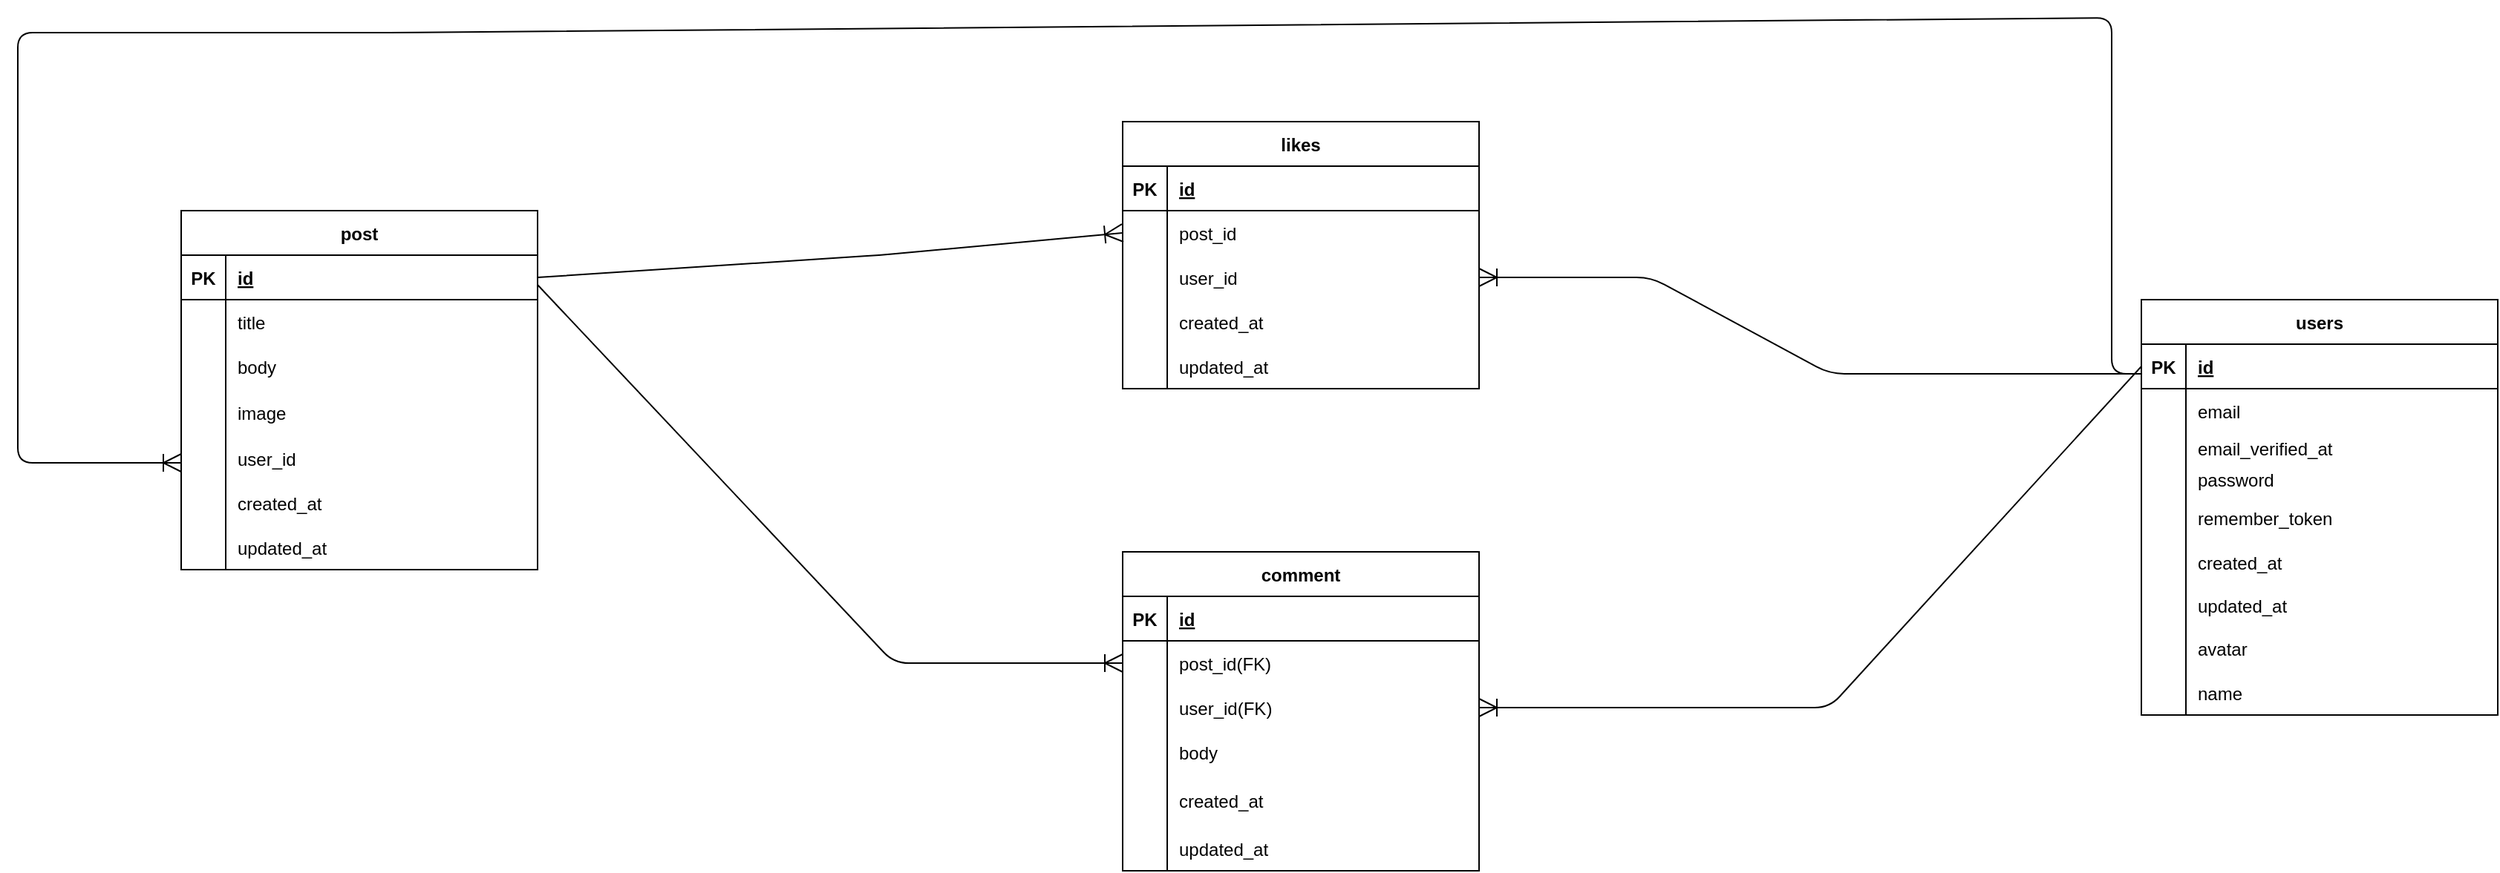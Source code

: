 <mxfile>
    <diagram id="AZCxJXIxp5Xe9IKiB_gp" name="ページ1">
        <mxGraphModel dx="2056" dy="402" grid="1" gridSize="10" guides="1" tooltips="1" connect="1" arrows="1" fold="1" page="1" pageScale="1" pageWidth="827" pageHeight="1169" math="0" shadow="0">
            <root>
                <mxCell id="0"/>
                <mxCell id="1" parent="0"/>
                <mxCell id="2" value="post" style="shape=table;startSize=30;container=1;collapsible=1;childLayout=tableLayout;fixedRows=1;rowLines=0;fontStyle=1;align=center;resizeLast=1;" vertex="1" parent="1">
                    <mxGeometry x="-340" y="160" width="240" height="242" as="geometry"/>
                </mxCell>
                <mxCell id="3" value="" style="shape=tableRow;horizontal=0;startSize=0;swimlaneHead=0;swimlaneBody=0;fillColor=none;collapsible=0;dropTarget=0;points=[[0,0.5],[1,0.5]];portConstraint=eastwest;top=0;left=0;right=0;bottom=1;" vertex="1" parent="2">
                    <mxGeometry y="30" width="240" height="30" as="geometry"/>
                </mxCell>
                <mxCell id="4" value="PK" style="shape=partialRectangle;connectable=0;fillColor=none;top=0;left=0;bottom=0;right=0;fontStyle=1;overflow=hidden;" vertex="1" parent="3">
                    <mxGeometry width="30" height="30" as="geometry">
                        <mxRectangle width="30" height="30" as="alternateBounds"/>
                    </mxGeometry>
                </mxCell>
                <mxCell id="5" value="id" style="shape=partialRectangle;connectable=0;fillColor=none;top=0;left=0;bottom=0;right=0;align=left;spacingLeft=6;fontStyle=5;overflow=hidden;" vertex="1" parent="3">
                    <mxGeometry x="30" width="210" height="30" as="geometry">
                        <mxRectangle width="210" height="30" as="alternateBounds"/>
                    </mxGeometry>
                </mxCell>
                <mxCell id="6" value="" style="shape=tableRow;horizontal=0;startSize=0;swimlaneHead=0;swimlaneBody=0;fillColor=none;collapsible=0;dropTarget=0;points=[[0,0.5],[1,0.5]];portConstraint=eastwest;top=0;left=0;right=0;bottom=0;" vertex="1" parent="2">
                    <mxGeometry y="60" width="240" height="30" as="geometry"/>
                </mxCell>
                <mxCell id="7" value="" style="shape=partialRectangle;connectable=0;fillColor=none;top=0;left=0;bottom=0;right=0;editable=1;overflow=hidden;" vertex="1" parent="6">
                    <mxGeometry width="30" height="30" as="geometry">
                        <mxRectangle width="30" height="30" as="alternateBounds"/>
                    </mxGeometry>
                </mxCell>
                <mxCell id="8" value="title" style="shape=partialRectangle;connectable=0;fillColor=none;top=0;left=0;bottom=0;right=0;align=left;spacingLeft=6;overflow=hidden;" vertex="1" parent="6">
                    <mxGeometry x="30" width="210" height="30" as="geometry">
                        <mxRectangle width="210" height="30" as="alternateBounds"/>
                    </mxGeometry>
                </mxCell>
                <mxCell id="9" value="" style="shape=tableRow;horizontal=0;startSize=0;swimlaneHead=0;swimlaneBody=0;fillColor=none;collapsible=0;dropTarget=0;points=[[0,0.5],[1,0.5]];portConstraint=eastwest;top=0;left=0;right=0;bottom=0;" vertex="1" parent="2">
                    <mxGeometry y="90" width="240" height="30" as="geometry"/>
                </mxCell>
                <mxCell id="10" value="" style="shape=partialRectangle;connectable=0;fillColor=none;top=0;left=0;bottom=0;right=0;editable=1;overflow=hidden;" vertex="1" parent="9">
                    <mxGeometry width="30" height="30" as="geometry">
                        <mxRectangle width="30" height="30" as="alternateBounds"/>
                    </mxGeometry>
                </mxCell>
                <mxCell id="11" value="body" style="shape=partialRectangle;connectable=0;fillColor=none;top=0;left=0;bottom=0;right=0;align=left;spacingLeft=6;overflow=hidden;" vertex="1" parent="9">
                    <mxGeometry x="30" width="210" height="30" as="geometry">
                        <mxRectangle width="210" height="30" as="alternateBounds"/>
                    </mxGeometry>
                </mxCell>
                <mxCell id="12" value="" style="shape=tableRow;horizontal=0;startSize=0;swimlaneHead=0;swimlaneBody=0;fillColor=none;collapsible=0;dropTarget=0;points=[[0,0.5],[1,0.5]];portConstraint=eastwest;top=0;left=0;right=0;bottom=0;" vertex="1" parent="2">
                    <mxGeometry y="120" width="240" height="32" as="geometry"/>
                </mxCell>
                <mxCell id="13" value="" style="shape=partialRectangle;connectable=0;fillColor=none;top=0;left=0;bottom=0;right=0;editable=1;overflow=hidden;" vertex="1" parent="12">
                    <mxGeometry width="30" height="32" as="geometry">
                        <mxRectangle width="30" height="32" as="alternateBounds"/>
                    </mxGeometry>
                </mxCell>
                <mxCell id="14" value="image" style="shape=partialRectangle;connectable=0;fillColor=none;top=0;left=0;bottom=0;right=0;align=left;spacingLeft=6;overflow=hidden;" vertex="1" parent="12">
                    <mxGeometry x="30" width="210" height="32" as="geometry">
                        <mxRectangle width="210" height="32" as="alternateBounds"/>
                    </mxGeometry>
                </mxCell>
                <mxCell id="ATvQ7NJEAua0o3XukTYK-26" value="" style="shape=tableRow;horizontal=0;startSize=0;swimlaneHead=0;swimlaneBody=0;fillColor=none;collapsible=0;dropTarget=0;points=[[0,0.5],[1,0.5]];portConstraint=eastwest;top=0;left=0;right=0;bottom=0;" vertex="1" parent="2">
                    <mxGeometry y="152" width="240" height="30" as="geometry"/>
                </mxCell>
                <mxCell id="ATvQ7NJEAua0o3XukTYK-27" value="" style="shape=partialRectangle;connectable=0;fillColor=none;top=0;left=0;bottom=0;right=0;editable=1;overflow=hidden;" vertex="1" parent="ATvQ7NJEAua0o3XukTYK-26">
                    <mxGeometry width="30" height="30" as="geometry">
                        <mxRectangle width="30" height="30" as="alternateBounds"/>
                    </mxGeometry>
                </mxCell>
                <mxCell id="ATvQ7NJEAua0o3XukTYK-28" value="user_id" style="shape=partialRectangle;connectable=0;fillColor=none;top=0;left=0;bottom=0;right=0;align=left;spacingLeft=6;overflow=hidden;" vertex="1" parent="ATvQ7NJEAua0o3XukTYK-26">
                    <mxGeometry x="30" width="210" height="30" as="geometry">
                        <mxRectangle width="210" height="30" as="alternateBounds"/>
                    </mxGeometry>
                </mxCell>
                <mxCell id="ATvQ7NJEAua0o3XukTYK-29" value="" style="shape=tableRow;horizontal=0;startSize=0;swimlaneHead=0;swimlaneBody=0;fillColor=none;collapsible=0;dropTarget=0;points=[[0,0.5],[1,0.5]];portConstraint=eastwest;top=0;left=0;right=0;bottom=0;" vertex="1" parent="2">
                    <mxGeometry y="182" width="240" height="30" as="geometry"/>
                </mxCell>
                <mxCell id="ATvQ7NJEAua0o3XukTYK-30" value="" style="shape=partialRectangle;connectable=0;fillColor=none;top=0;left=0;bottom=0;right=0;editable=1;overflow=hidden;" vertex="1" parent="ATvQ7NJEAua0o3XukTYK-29">
                    <mxGeometry width="30" height="30" as="geometry">
                        <mxRectangle width="30" height="30" as="alternateBounds"/>
                    </mxGeometry>
                </mxCell>
                <mxCell id="ATvQ7NJEAua0o3XukTYK-31" value="created_at" style="shape=partialRectangle;connectable=0;fillColor=none;top=0;left=0;bottom=0;right=0;align=left;spacingLeft=6;overflow=hidden;" vertex="1" parent="ATvQ7NJEAua0o3XukTYK-29">
                    <mxGeometry x="30" width="210" height="30" as="geometry">
                        <mxRectangle width="210" height="30" as="alternateBounds"/>
                    </mxGeometry>
                </mxCell>
                <mxCell id="ATvQ7NJEAua0o3XukTYK-32" value="" style="shape=tableRow;horizontal=0;startSize=0;swimlaneHead=0;swimlaneBody=0;fillColor=none;collapsible=0;dropTarget=0;points=[[0,0.5],[1,0.5]];portConstraint=eastwest;top=0;left=0;right=0;bottom=0;" vertex="1" parent="2">
                    <mxGeometry y="212" width="240" height="30" as="geometry"/>
                </mxCell>
                <mxCell id="ATvQ7NJEAua0o3XukTYK-33" value="" style="shape=partialRectangle;connectable=0;fillColor=none;top=0;left=0;bottom=0;right=0;editable=1;overflow=hidden;" vertex="1" parent="ATvQ7NJEAua0o3XukTYK-32">
                    <mxGeometry width="30" height="30" as="geometry">
                        <mxRectangle width="30" height="30" as="alternateBounds"/>
                    </mxGeometry>
                </mxCell>
                <mxCell id="ATvQ7NJEAua0o3XukTYK-34" value="updated_at" style="shape=partialRectangle;connectable=0;fillColor=none;top=0;left=0;bottom=0;right=0;align=left;spacingLeft=6;overflow=hidden;" vertex="1" parent="ATvQ7NJEAua0o3XukTYK-32">
                    <mxGeometry x="30" width="210" height="30" as="geometry">
                        <mxRectangle width="210" height="30" as="alternateBounds"/>
                    </mxGeometry>
                </mxCell>
                <mxCell id="ATvQ7NJEAua0o3XukTYK-35" value="users" style="shape=table;startSize=30;container=1;collapsible=1;childLayout=tableLayout;fixedRows=1;rowLines=0;fontStyle=1;align=center;resizeLast=1;" vertex="1" parent="1">
                    <mxGeometry x="980" y="220" width="240" height="280" as="geometry"/>
                </mxCell>
                <mxCell id="ATvQ7NJEAua0o3XukTYK-36" value="" style="shape=tableRow;horizontal=0;startSize=0;swimlaneHead=0;swimlaneBody=0;fillColor=none;collapsible=0;dropTarget=0;points=[[0,0.5],[1,0.5]];portConstraint=eastwest;top=0;left=0;right=0;bottom=1;" vertex="1" parent="ATvQ7NJEAua0o3XukTYK-35">
                    <mxGeometry y="30" width="240" height="30" as="geometry"/>
                </mxCell>
                <mxCell id="ATvQ7NJEAua0o3XukTYK-37" value="PK" style="shape=partialRectangle;connectable=0;fillColor=none;top=0;left=0;bottom=0;right=0;fontStyle=1;overflow=hidden;" vertex="1" parent="ATvQ7NJEAua0o3XukTYK-36">
                    <mxGeometry width="30" height="30" as="geometry">
                        <mxRectangle width="30" height="30" as="alternateBounds"/>
                    </mxGeometry>
                </mxCell>
                <mxCell id="ATvQ7NJEAua0o3XukTYK-38" value="id" style="shape=partialRectangle;connectable=0;fillColor=none;top=0;left=0;bottom=0;right=0;align=left;spacingLeft=6;fontStyle=5;overflow=hidden;" vertex="1" parent="ATvQ7NJEAua0o3XukTYK-36">
                    <mxGeometry x="30" width="210" height="30" as="geometry">
                        <mxRectangle width="210" height="30" as="alternateBounds"/>
                    </mxGeometry>
                </mxCell>
                <mxCell id="ATvQ7NJEAua0o3XukTYK-39" value="" style="shape=tableRow;horizontal=0;startSize=0;swimlaneHead=0;swimlaneBody=0;fillColor=none;collapsible=0;dropTarget=0;points=[[0,0.5],[1,0.5]];portConstraint=eastwest;top=0;left=0;right=0;bottom=0;" vertex="1" parent="ATvQ7NJEAua0o3XukTYK-35">
                    <mxGeometry y="60" width="240" height="30" as="geometry"/>
                </mxCell>
                <mxCell id="ATvQ7NJEAua0o3XukTYK-40" value="" style="shape=partialRectangle;connectable=0;fillColor=none;top=0;left=0;bottom=0;right=0;editable=1;overflow=hidden;" vertex="1" parent="ATvQ7NJEAua0o3XukTYK-39">
                    <mxGeometry width="30" height="30" as="geometry">
                        <mxRectangle width="30" height="30" as="alternateBounds"/>
                    </mxGeometry>
                </mxCell>
                <mxCell id="ATvQ7NJEAua0o3XukTYK-41" value="email" style="shape=partialRectangle;connectable=0;fillColor=none;top=0;left=0;bottom=0;right=0;align=left;spacingLeft=6;overflow=hidden;" vertex="1" parent="ATvQ7NJEAua0o3XukTYK-39">
                    <mxGeometry x="30" width="210" height="30" as="geometry">
                        <mxRectangle width="210" height="30" as="alternateBounds"/>
                    </mxGeometry>
                </mxCell>
                <mxCell id="ATvQ7NJEAua0o3XukTYK-42" value="" style="shape=tableRow;horizontal=0;startSize=0;swimlaneHead=0;swimlaneBody=0;fillColor=none;collapsible=0;dropTarget=0;points=[[0,0.5],[1,0.5]];portConstraint=eastwest;top=0;left=0;right=0;bottom=0;" vertex="1" parent="ATvQ7NJEAua0o3XukTYK-35">
                    <mxGeometry y="90" width="240" height="20" as="geometry"/>
                </mxCell>
                <mxCell id="ATvQ7NJEAua0o3XukTYK-43" value="" style="shape=partialRectangle;connectable=0;fillColor=none;top=0;left=0;bottom=0;right=0;editable=1;overflow=hidden;" vertex="1" parent="ATvQ7NJEAua0o3XukTYK-42">
                    <mxGeometry width="30" height="20" as="geometry">
                        <mxRectangle width="30" height="20" as="alternateBounds"/>
                    </mxGeometry>
                </mxCell>
                <mxCell id="ATvQ7NJEAua0o3XukTYK-44" value="email_verified_at" style="shape=partialRectangle;connectable=0;fillColor=none;top=0;left=0;bottom=0;right=0;align=left;spacingLeft=6;overflow=hidden;" vertex="1" parent="ATvQ7NJEAua0o3XukTYK-42">
                    <mxGeometry x="30" width="210" height="20" as="geometry">
                        <mxRectangle width="210" height="20" as="alternateBounds"/>
                    </mxGeometry>
                </mxCell>
                <mxCell id="ATvQ7NJEAua0o3XukTYK-45" value="" style="shape=tableRow;horizontal=0;startSize=0;swimlaneHead=0;swimlaneBody=0;fillColor=none;collapsible=0;dropTarget=0;points=[[0,0.5],[1,0.5]];portConstraint=eastwest;top=0;left=0;right=0;bottom=0;" vertex="1" parent="ATvQ7NJEAua0o3XukTYK-35">
                    <mxGeometry y="110" width="240" height="22" as="geometry"/>
                </mxCell>
                <mxCell id="ATvQ7NJEAua0o3XukTYK-46" value="" style="shape=partialRectangle;connectable=0;fillColor=none;top=0;left=0;bottom=0;right=0;editable=1;overflow=hidden;" vertex="1" parent="ATvQ7NJEAua0o3XukTYK-45">
                    <mxGeometry width="30" height="22" as="geometry">
                        <mxRectangle width="30" height="22" as="alternateBounds"/>
                    </mxGeometry>
                </mxCell>
                <mxCell id="ATvQ7NJEAua0o3XukTYK-47" value="password" style="shape=partialRectangle;connectable=0;fillColor=none;top=0;left=0;bottom=0;right=0;align=left;spacingLeft=6;overflow=hidden;" vertex="1" parent="ATvQ7NJEAua0o3XukTYK-45">
                    <mxGeometry x="30" width="210" height="22" as="geometry">
                        <mxRectangle width="210" height="22" as="alternateBounds"/>
                    </mxGeometry>
                </mxCell>
                <mxCell id="ATvQ7NJEAua0o3XukTYK-48" value="" style="shape=tableRow;horizontal=0;startSize=0;swimlaneHead=0;swimlaneBody=0;fillColor=none;collapsible=0;dropTarget=0;points=[[0,0.5],[1,0.5]];portConstraint=eastwest;top=0;left=0;right=0;bottom=0;" vertex="1" parent="ATvQ7NJEAua0o3XukTYK-35">
                    <mxGeometry y="132" width="240" height="30" as="geometry"/>
                </mxCell>
                <mxCell id="ATvQ7NJEAua0o3XukTYK-49" value="" style="shape=partialRectangle;connectable=0;fillColor=none;top=0;left=0;bottom=0;right=0;editable=1;overflow=hidden;" vertex="1" parent="ATvQ7NJEAua0o3XukTYK-48">
                    <mxGeometry width="30" height="30" as="geometry">
                        <mxRectangle width="30" height="30" as="alternateBounds"/>
                    </mxGeometry>
                </mxCell>
                <mxCell id="ATvQ7NJEAua0o3XukTYK-50" value="remember_token" style="shape=partialRectangle;connectable=0;fillColor=none;top=0;left=0;bottom=0;right=0;align=left;spacingLeft=6;overflow=hidden;" vertex="1" parent="ATvQ7NJEAua0o3XukTYK-48">
                    <mxGeometry x="30" width="210" height="30" as="geometry">
                        <mxRectangle width="210" height="30" as="alternateBounds"/>
                    </mxGeometry>
                </mxCell>
                <mxCell id="ATvQ7NJEAua0o3XukTYK-51" value="" style="shape=tableRow;horizontal=0;startSize=0;swimlaneHead=0;swimlaneBody=0;fillColor=none;collapsible=0;dropTarget=0;points=[[0,0.5],[1,0.5]];portConstraint=eastwest;top=0;left=0;right=0;bottom=0;" vertex="1" parent="ATvQ7NJEAua0o3XukTYK-35">
                    <mxGeometry y="162" width="240" height="30" as="geometry"/>
                </mxCell>
                <mxCell id="ATvQ7NJEAua0o3XukTYK-52" value="" style="shape=partialRectangle;connectable=0;fillColor=none;top=0;left=0;bottom=0;right=0;editable=1;overflow=hidden;" vertex="1" parent="ATvQ7NJEAua0o3XukTYK-51">
                    <mxGeometry width="30" height="30" as="geometry">
                        <mxRectangle width="30" height="30" as="alternateBounds"/>
                    </mxGeometry>
                </mxCell>
                <mxCell id="ATvQ7NJEAua0o3XukTYK-53" value="created_at" style="shape=partialRectangle;connectable=0;fillColor=none;top=0;left=0;bottom=0;right=0;align=left;spacingLeft=6;overflow=hidden;" vertex="1" parent="ATvQ7NJEAua0o3XukTYK-51">
                    <mxGeometry x="30" width="210" height="30" as="geometry">
                        <mxRectangle width="210" height="30" as="alternateBounds"/>
                    </mxGeometry>
                </mxCell>
                <mxCell id="ATvQ7NJEAua0o3XukTYK-54" value="" style="shape=tableRow;horizontal=0;startSize=0;swimlaneHead=0;swimlaneBody=0;fillColor=none;collapsible=0;dropTarget=0;points=[[0,0.5],[1,0.5]];portConstraint=eastwest;top=0;left=0;right=0;bottom=0;" vertex="1" parent="ATvQ7NJEAua0o3XukTYK-35">
                    <mxGeometry y="192" width="240" height="28" as="geometry"/>
                </mxCell>
                <mxCell id="ATvQ7NJEAua0o3XukTYK-55" value="" style="shape=partialRectangle;connectable=0;fillColor=none;top=0;left=0;bottom=0;right=0;editable=1;overflow=hidden;" vertex="1" parent="ATvQ7NJEAua0o3XukTYK-54">
                    <mxGeometry width="30" height="28" as="geometry">
                        <mxRectangle width="30" height="28" as="alternateBounds"/>
                    </mxGeometry>
                </mxCell>
                <mxCell id="ATvQ7NJEAua0o3XukTYK-56" value="updated_at" style="shape=partialRectangle;connectable=0;fillColor=none;top=0;left=0;bottom=0;right=0;align=left;spacingLeft=6;overflow=hidden;" vertex="1" parent="ATvQ7NJEAua0o3XukTYK-54">
                    <mxGeometry x="30" width="210" height="28" as="geometry">
                        <mxRectangle width="210" height="28" as="alternateBounds"/>
                    </mxGeometry>
                </mxCell>
                <mxCell id="ATvQ7NJEAua0o3XukTYK-258" value="" style="shape=tableRow;horizontal=0;startSize=0;swimlaneHead=0;swimlaneBody=0;fillColor=none;collapsible=0;dropTarget=0;points=[[0,0.5],[1,0.5]];portConstraint=eastwest;top=0;left=0;right=0;bottom=0;" vertex="1" parent="ATvQ7NJEAua0o3XukTYK-35">
                    <mxGeometry y="220" width="240" height="30" as="geometry"/>
                </mxCell>
                <mxCell id="ATvQ7NJEAua0o3XukTYK-259" value="" style="shape=partialRectangle;connectable=0;fillColor=none;top=0;left=0;bottom=0;right=0;editable=1;overflow=hidden;" vertex="1" parent="ATvQ7NJEAua0o3XukTYK-258">
                    <mxGeometry width="30" height="30" as="geometry">
                        <mxRectangle width="30" height="30" as="alternateBounds"/>
                    </mxGeometry>
                </mxCell>
                <mxCell id="ATvQ7NJEAua0o3XukTYK-260" value="avatar" style="shape=partialRectangle;connectable=0;fillColor=none;top=0;left=0;bottom=0;right=0;align=left;spacingLeft=6;overflow=hidden;" vertex="1" parent="ATvQ7NJEAua0o3XukTYK-258">
                    <mxGeometry x="30" width="210" height="30" as="geometry">
                        <mxRectangle width="210" height="30" as="alternateBounds"/>
                    </mxGeometry>
                </mxCell>
                <mxCell id="ATvQ7NJEAua0o3XukTYK-261" value="" style="shape=tableRow;horizontal=0;startSize=0;swimlaneHead=0;swimlaneBody=0;fillColor=none;collapsible=0;dropTarget=0;points=[[0,0.5],[1,0.5]];portConstraint=eastwest;top=0;left=0;right=0;bottom=0;" vertex="1" parent="ATvQ7NJEAua0o3XukTYK-35">
                    <mxGeometry y="250" width="240" height="30" as="geometry"/>
                </mxCell>
                <mxCell id="ATvQ7NJEAua0o3XukTYK-262" value="" style="shape=partialRectangle;connectable=0;fillColor=none;top=0;left=0;bottom=0;right=0;editable=1;overflow=hidden;" vertex="1" parent="ATvQ7NJEAua0o3XukTYK-261">
                    <mxGeometry width="30" height="30" as="geometry">
                        <mxRectangle width="30" height="30" as="alternateBounds"/>
                    </mxGeometry>
                </mxCell>
                <mxCell id="ATvQ7NJEAua0o3XukTYK-263" value="name" style="shape=partialRectangle;connectable=0;fillColor=none;top=0;left=0;bottom=0;right=0;align=left;spacingLeft=6;overflow=hidden;" vertex="1" parent="ATvQ7NJEAua0o3XukTYK-261">
                    <mxGeometry x="30" width="210" height="30" as="geometry">
                        <mxRectangle width="210" height="30" as="alternateBounds"/>
                    </mxGeometry>
                </mxCell>
                <mxCell id="ATvQ7NJEAua0o3XukTYK-80" value="likes" style="shape=table;startSize=30;container=1;collapsible=1;childLayout=tableLayout;fixedRows=1;rowLines=0;fontStyle=1;align=center;resizeLast=1;" vertex="1" parent="1">
                    <mxGeometry x="294" y="100" width="240" height="180" as="geometry"/>
                </mxCell>
                <mxCell id="ATvQ7NJEAua0o3XukTYK-81" value="" style="shape=tableRow;horizontal=0;startSize=0;swimlaneHead=0;swimlaneBody=0;fillColor=none;collapsible=0;dropTarget=0;points=[[0,0.5],[1,0.5]];portConstraint=eastwest;top=0;left=0;right=0;bottom=1;" vertex="1" parent="ATvQ7NJEAua0o3XukTYK-80">
                    <mxGeometry y="30" width="240" height="30" as="geometry"/>
                </mxCell>
                <mxCell id="ATvQ7NJEAua0o3XukTYK-82" value="PK" style="shape=partialRectangle;connectable=0;fillColor=none;top=0;left=0;bottom=0;right=0;fontStyle=1;overflow=hidden;" vertex="1" parent="ATvQ7NJEAua0o3XukTYK-81">
                    <mxGeometry width="30" height="30" as="geometry">
                        <mxRectangle width="30" height="30" as="alternateBounds"/>
                    </mxGeometry>
                </mxCell>
                <mxCell id="ATvQ7NJEAua0o3XukTYK-83" value="id" style="shape=partialRectangle;connectable=0;fillColor=none;top=0;left=0;bottom=0;right=0;align=left;spacingLeft=6;fontStyle=5;overflow=hidden;" vertex="1" parent="ATvQ7NJEAua0o3XukTYK-81">
                    <mxGeometry x="30" width="210" height="30" as="geometry">
                        <mxRectangle width="210" height="30" as="alternateBounds"/>
                    </mxGeometry>
                </mxCell>
                <mxCell id="ATvQ7NJEAua0o3XukTYK-84" value="" style="shape=tableRow;horizontal=0;startSize=0;swimlaneHead=0;swimlaneBody=0;fillColor=none;collapsible=0;dropTarget=0;points=[[0,0.5],[1,0.5]];portConstraint=eastwest;top=0;left=0;right=0;bottom=0;" vertex="1" parent="ATvQ7NJEAua0o3XukTYK-80">
                    <mxGeometry y="60" width="240" height="30" as="geometry"/>
                </mxCell>
                <mxCell id="ATvQ7NJEAua0o3XukTYK-85" value="" style="shape=partialRectangle;connectable=0;fillColor=none;top=0;left=0;bottom=0;right=0;editable=1;overflow=hidden;" vertex="1" parent="ATvQ7NJEAua0o3XukTYK-84">
                    <mxGeometry width="30" height="30" as="geometry">
                        <mxRectangle width="30" height="30" as="alternateBounds"/>
                    </mxGeometry>
                </mxCell>
                <mxCell id="ATvQ7NJEAua0o3XukTYK-86" value="post_id" style="shape=partialRectangle;connectable=0;fillColor=none;top=0;left=0;bottom=0;right=0;align=left;spacingLeft=6;overflow=hidden;" vertex="1" parent="ATvQ7NJEAua0o3XukTYK-84">
                    <mxGeometry x="30" width="210" height="30" as="geometry">
                        <mxRectangle width="210" height="30" as="alternateBounds"/>
                    </mxGeometry>
                </mxCell>
                <mxCell id="ATvQ7NJEAua0o3XukTYK-87" value="" style="shape=tableRow;horizontal=0;startSize=0;swimlaneHead=0;swimlaneBody=0;fillColor=none;collapsible=0;dropTarget=0;points=[[0,0.5],[1,0.5]];portConstraint=eastwest;top=0;left=0;right=0;bottom=0;" vertex="1" parent="ATvQ7NJEAua0o3XukTYK-80">
                    <mxGeometry y="90" width="240" height="30" as="geometry"/>
                </mxCell>
                <mxCell id="ATvQ7NJEAua0o3XukTYK-88" value="" style="shape=partialRectangle;connectable=0;fillColor=none;top=0;left=0;bottom=0;right=0;editable=1;overflow=hidden;" vertex="1" parent="ATvQ7NJEAua0o3XukTYK-87">
                    <mxGeometry width="30" height="30" as="geometry">
                        <mxRectangle width="30" height="30" as="alternateBounds"/>
                    </mxGeometry>
                </mxCell>
                <mxCell id="ATvQ7NJEAua0o3XukTYK-89" value="user_id" style="shape=partialRectangle;connectable=0;fillColor=none;top=0;left=0;bottom=0;right=0;align=left;spacingLeft=6;overflow=hidden;" vertex="1" parent="ATvQ7NJEAua0o3XukTYK-87">
                    <mxGeometry x="30" width="210" height="30" as="geometry">
                        <mxRectangle width="210" height="30" as="alternateBounds"/>
                    </mxGeometry>
                </mxCell>
                <mxCell id="ATvQ7NJEAua0o3XukTYK-96" value="" style="shape=tableRow;horizontal=0;startSize=0;swimlaneHead=0;swimlaneBody=0;fillColor=none;collapsible=0;dropTarget=0;points=[[0,0.5],[1,0.5]];portConstraint=eastwest;top=0;left=0;right=0;bottom=0;" vertex="1" parent="ATvQ7NJEAua0o3XukTYK-80">
                    <mxGeometry y="120" width="240" height="30" as="geometry"/>
                </mxCell>
                <mxCell id="ATvQ7NJEAua0o3XukTYK-97" value="" style="shape=partialRectangle;connectable=0;fillColor=none;top=0;left=0;bottom=0;right=0;editable=1;overflow=hidden;" vertex="1" parent="ATvQ7NJEAua0o3XukTYK-96">
                    <mxGeometry width="30" height="30" as="geometry">
                        <mxRectangle width="30" height="30" as="alternateBounds"/>
                    </mxGeometry>
                </mxCell>
                <mxCell id="ATvQ7NJEAua0o3XukTYK-98" value="created_at" style="shape=partialRectangle;connectable=0;fillColor=none;top=0;left=0;bottom=0;right=0;align=left;spacingLeft=6;overflow=hidden;" vertex="1" parent="ATvQ7NJEAua0o3XukTYK-96">
                    <mxGeometry x="30" width="210" height="30" as="geometry">
                        <mxRectangle width="210" height="30" as="alternateBounds"/>
                    </mxGeometry>
                </mxCell>
                <mxCell id="ATvQ7NJEAua0o3XukTYK-99" value="" style="shape=tableRow;horizontal=0;startSize=0;swimlaneHead=0;swimlaneBody=0;fillColor=none;collapsible=0;dropTarget=0;points=[[0,0.5],[1,0.5]];portConstraint=eastwest;top=0;left=0;right=0;bottom=0;" vertex="1" parent="ATvQ7NJEAua0o3XukTYK-80">
                    <mxGeometry y="150" width="240" height="30" as="geometry"/>
                </mxCell>
                <mxCell id="ATvQ7NJEAua0o3XukTYK-100" value="" style="shape=partialRectangle;connectable=0;fillColor=none;top=0;left=0;bottom=0;right=0;editable=1;overflow=hidden;" vertex="1" parent="ATvQ7NJEAua0o3XukTYK-99">
                    <mxGeometry width="30" height="30" as="geometry">
                        <mxRectangle width="30" height="30" as="alternateBounds"/>
                    </mxGeometry>
                </mxCell>
                <mxCell id="ATvQ7NJEAua0o3XukTYK-101" value="updated_at" style="shape=partialRectangle;connectable=0;fillColor=none;top=0;left=0;bottom=0;right=0;align=left;spacingLeft=6;overflow=hidden;" vertex="1" parent="ATvQ7NJEAua0o3XukTYK-99">
                    <mxGeometry x="30" width="210" height="30" as="geometry">
                        <mxRectangle width="210" height="30" as="alternateBounds"/>
                    </mxGeometry>
                </mxCell>
                <mxCell id="ATvQ7NJEAua0o3XukTYK-102" value="comment" style="shape=table;startSize=30;container=1;collapsible=1;childLayout=tableLayout;fixedRows=1;rowLines=0;fontStyle=1;align=center;resizeLast=1;" vertex="1" parent="1">
                    <mxGeometry x="294" y="390" width="240" height="215" as="geometry"/>
                </mxCell>
                <mxCell id="ATvQ7NJEAua0o3XukTYK-103" value="" style="shape=tableRow;horizontal=0;startSize=0;swimlaneHead=0;swimlaneBody=0;fillColor=none;collapsible=0;dropTarget=0;points=[[0,0.5],[1,0.5]];portConstraint=eastwest;top=0;left=0;right=0;bottom=1;" vertex="1" parent="ATvQ7NJEAua0o3XukTYK-102">
                    <mxGeometry y="30" width="240" height="30" as="geometry"/>
                </mxCell>
                <mxCell id="ATvQ7NJEAua0o3XukTYK-104" value="PK" style="shape=partialRectangle;connectable=0;fillColor=none;top=0;left=0;bottom=0;right=0;fontStyle=1;overflow=hidden;" vertex="1" parent="ATvQ7NJEAua0o3XukTYK-103">
                    <mxGeometry width="30" height="30" as="geometry">
                        <mxRectangle width="30" height="30" as="alternateBounds"/>
                    </mxGeometry>
                </mxCell>
                <mxCell id="ATvQ7NJEAua0o3XukTYK-105" value="id" style="shape=partialRectangle;connectable=0;fillColor=none;top=0;left=0;bottom=0;right=0;align=left;spacingLeft=6;fontStyle=5;overflow=hidden;" vertex="1" parent="ATvQ7NJEAua0o3XukTYK-103">
                    <mxGeometry x="30" width="210" height="30" as="geometry">
                        <mxRectangle width="210" height="30" as="alternateBounds"/>
                    </mxGeometry>
                </mxCell>
                <mxCell id="ATvQ7NJEAua0o3XukTYK-106" value="" style="shape=tableRow;horizontal=0;startSize=0;swimlaneHead=0;swimlaneBody=0;fillColor=none;collapsible=0;dropTarget=0;points=[[0,0.5],[1,0.5]];portConstraint=eastwest;top=0;left=0;right=0;bottom=0;" vertex="1" parent="ATvQ7NJEAua0o3XukTYK-102">
                    <mxGeometry y="60" width="240" height="30" as="geometry"/>
                </mxCell>
                <mxCell id="ATvQ7NJEAua0o3XukTYK-107" value="" style="shape=partialRectangle;connectable=0;fillColor=none;top=0;left=0;bottom=0;right=0;editable=1;overflow=hidden;" vertex="1" parent="ATvQ7NJEAua0o3XukTYK-106">
                    <mxGeometry width="30" height="30" as="geometry">
                        <mxRectangle width="30" height="30" as="alternateBounds"/>
                    </mxGeometry>
                </mxCell>
                <mxCell id="ATvQ7NJEAua0o3XukTYK-108" value="post_id(FK)" style="shape=partialRectangle;connectable=0;fillColor=none;top=0;left=0;bottom=0;right=0;align=left;spacingLeft=6;overflow=hidden;" vertex="1" parent="ATvQ7NJEAua0o3XukTYK-106">
                    <mxGeometry x="30" width="210" height="30" as="geometry">
                        <mxRectangle width="210" height="30" as="alternateBounds"/>
                    </mxGeometry>
                </mxCell>
                <mxCell id="ATvQ7NJEAua0o3XukTYK-109" value="" style="shape=tableRow;horizontal=0;startSize=0;swimlaneHead=0;swimlaneBody=0;fillColor=none;collapsible=0;dropTarget=0;points=[[0,0.5],[1,0.5]];portConstraint=eastwest;top=0;left=0;right=0;bottom=0;" vertex="1" parent="ATvQ7NJEAua0o3XukTYK-102">
                    <mxGeometry y="90" width="240" height="30" as="geometry"/>
                </mxCell>
                <mxCell id="ATvQ7NJEAua0o3XukTYK-110" value="" style="shape=partialRectangle;connectable=0;fillColor=none;top=0;left=0;bottom=0;right=0;editable=1;overflow=hidden;" vertex="1" parent="ATvQ7NJEAua0o3XukTYK-109">
                    <mxGeometry width="30" height="30" as="geometry">
                        <mxRectangle width="30" height="30" as="alternateBounds"/>
                    </mxGeometry>
                </mxCell>
                <mxCell id="ATvQ7NJEAua0o3XukTYK-111" value="user_id(FK)" style="shape=partialRectangle;connectable=0;fillColor=none;top=0;left=0;bottom=0;right=0;align=left;spacingLeft=6;overflow=hidden;" vertex="1" parent="ATvQ7NJEAua0o3XukTYK-109">
                    <mxGeometry x="30" width="210" height="30" as="geometry">
                        <mxRectangle width="210" height="30" as="alternateBounds"/>
                    </mxGeometry>
                </mxCell>
                <mxCell id="ATvQ7NJEAua0o3XukTYK-112" value="" style="shape=tableRow;horizontal=0;startSize=0;swimlaneHead=0;swimlaneBody=0;fillColor=none;collapsible=0;dropTarget=0;points=[[0,0.5],[1,0.5]];portConstraint=eastwest;top=0;left=0;right=0;bottom=0;" vertex="1" parent="ATvQ7NJEAua0o3XukTYK-102">
                    <mxGeometry y="120" width="240" height="30" as="geometry"/>
                </mxCell>
                <mxCell id="ATvQ7NJEAua0o3XukTYK-113" value="" style="shape=partialRectangle;connectable=0;fillColor=none;top=0;left=0;bottom=0;right=0;editable=1;overflow=hidden;" vertex="1" parent="ATvQ7NJEAua0o3XukTYK-112">
                    <mxGeometry width="30" height="30" as="geometry">
                        <mxRectangle width="30" height="30" as="alternateBounds"/>
                    </mxGeometry>
                </mxCell>
                <mxCell id="ATvQ7NJEAua0o3XukTYK-114" value="body" style="shape=partialRectangle;connectable=0;fillColor=none;top=0;left=0;bottom=0;right=0;align=left;spacingLeft=6;overflow=hidden;" vertex="1" parent="ATvQ7NJEAua0o3XukTYK-112">
                    <mxGeometry x="30" width="210" height="30" as="geometry">
                        <mxRectangle width="210" height="30" as="alternateBounds"/>
                    </mxGeometry>
                </mxCell>
                <mxCell id="ATvQ7NJEAua0o3XukTYK-124" value="" style="shape=tableRow;horizontal=0;startSize=0;swimlaneHead=0;swimlaneBody=0;fillColor=none;collapsible=0;dropTarget=0;points=[[0,0.5],[1,0.5]];portConstraint=eastwest;top=0;left=0;right=0;bottom=0;" vertex="1" parent="ATvQ7NJEAua0o3XukTYK-102">
                    <mxGeometry y="150" width="240" height="35" as="geometry"/>
                </mxCell>
                <mxCell id="ATvQ7NJEAua0o3XukTYK-125" value="" style="shape=partialRectangle;connectable=0;fillColor=none;top=0;left=0;bottom=0;right=0;editable=1;overflow=hidden;" vertex="1" parent="ATvQ7NJEAua0o3XukTYK-124">
                    <mxGeometry width="30" height="35" as="geometry">
                        <mxRectangle width="30" height="35" as="alternateBounds"/>
                    </mxGeometry>
                </mxCell>
                <mxCell id="ATvQ7NJEAua0o3XukTYK-126" value="created_at" style="shape=partialRectangle;connectable=0;fillColor=none;top=0;left=0;bottom=0;right=0;align=left;spacingLeft=6;overflow=hidden;" vertex="1" parent="ATvQ7NJEAua0o3XukTYK-124">
                    <mxGeometry x="30" width="210" height="35" as="geometry">
                        <mxRectangle width="210" height="35" as="alternateBounds"/>
                    </mxGeometry>
                </mxCell>
                <mxCell id="ATvQ7NJEAua0o3XukTYK-127" value="" style="shape=tableRow;horizontal=0;startSize=0;swimlaneHead=0;swimlaneBody=0;fillColor=none;collapsible=0;dropTarget=0;points=[[0,0.5],[1,0.5]];portConstraint=eastwest;top=0;left=0;right=0;bottom=0;" vertex="1" parent="ATvQ7NJEAua0o3XukTYK-102">
                    <mxGeometry y="185" width="240" height="30" as="geometry"/>
                </mxCell>
                <mxCell id="ATvQ7NJEAua0o3XukTYK-128" value="" style="shape=partialRectangle;connectable=0;fillColor=none;top=0;left=0;bottom=0;right=0;editable=1;overflow=hidden;" vertex="1" parent="ATvQ7NJEAua0o3XukTYK-127">
                    <mxGeometry width="30" height="30" as="geometry">
                        <mxRectangle width="30" height="30" as="alternateBounds"/>
                    </mxGeometry>
                </mxCell>
                <mxCell id="ATvQ7NJEAua0o3XukTYK-129" value="updated_at" style="shape=partialRectangle;connectable=0;fillColor=none;top=0;left=0;bottom=0;right=0;align=left;spacingLeft=6;overflow=hidden;" vertex="1" parent="ATvQ7NJEAua0o3XukTYK-127">
                    <mxGeometry x="30" width="210" height="30" as="geometry">
                        <mxRectangle width="210" height="30" as="alternateBounds"/>
                    </mxGeometry>
                </mxCell>
                <mxCell id="ATvQ7NJEAua0o3XukTYK-264" style="edgeStyle=none;html=1;exitX=1;exitY=0.5;exitDx=0;exitDy=0;entryX=0;entryY=0.5;entryDx=0;entryDy=0;endArrow=ERoneToMany;endFill=0;endSize=10;" edge="1" parent="1" source="3" target="ATvQ7NJEAua0o3XukTYK-84">
                    <mxGeometry relative="1" as="geometry">
                        <Array as="points">
                            <mxPoint x="130" y="190"/>
                        </Array>
                    </mxGeometry>
                </mxCell>
                <mxCell id="ATvQ7NJEAua0o3XukTYK-265" style="edgeStyle=none;html=1;endArrow=ERoneToMany;endFill=0;endSize=10;" edge="1" parent="1">
                    <mxGeometry relative="1" as="geometry">
                        <mxPoint x="-340" y="330" as="targetPoint"/>
                        <mxPoint x="980" y="270" as="sourcePoint"/>
                        <Array as="points">
                            <mxPoint x="960" y="270"/>
                            <mxPoint x="960" y="30"/>
                            <mxPoint x="-190" y="40"/>
                            <mxPoint x="-450" y="40"/>
                            <mxPoint x="-450" y="200"/>
                            <mxPoint x="-450" y="330"/>
                        </Array>
                    </mxGeometry>
                </mxCell>
                <mxCell id="ATvQ7NJEAua0o3XukTYK-266" style="edgeStyle=none;html=1;entryX=0;entryY=0.5;entryDx=0;entryDy=0;endArrow=ERoneToMany;endFill=0;endSize=10;" edge="1" parent="1" target="ATvQ7NJEAua0o3XukTYK-106">
                    <mxGeometry relative="1" as="geometry">
                        <mxPoint x="-100" y="210" as="sourcePoint"/>
                        <mxPoint x="454" y="280" as="targetPoint"/>
                        <Array as="points">
                            <mxPoint x="140" y="465"/>
                        </Array>
                    </mxGeometry>
                </mxCell>
                <mxCell id="ATvQ7NJEAua0o3XukTYK-267" style="edgeStyle=none;html=1;entryX=1;entryY=0.5;entryDx=0;entryDy=0;endArrow=ERoneToMany;endFill=0;endSize=10;" edge="1" parent="1" target="ATvQ7NJEAua0o3XukTYK-87">
                    <mxGeometry relative="1" as="geometry">
                        <mxPoint x="980" y="270" as="sourcePoint"/>
                        <mxPoint x="1144" y="200" as="targetPoint"/>
                        <Array as="points">
                            <mxPoint x="770" y="270"/>
                            <mxPoint x="650" y="205"/>
                        </Array>
                    </mxGeometry>
                </mxCell>
                <mxCell id="ATvQ7NJEAua0o3XukTYK-268" style="edgeStyle=none;html=1;entryX=1;entryY=0.5;entryDx=0;entryDy=0;endArrow=ERoneToMany;endFill=0;endSize=10;exitX=0;exitY=0.5;exitDx=0;exitDy=0;" edge="1" parent="1" source="ATvQ7NJEAua0o3XukTYK-36" target="ATvQ7NJEAua0o3XukTYK-109">
                    <mxGeometry relative="1" as="geometry">
                        <mxPoint x="690" y="330" as="sourcePoint"/>
                        <mxPoint x="928" y="470" as="targetPoint"/>
                        <Array as="points">
                            <mxPoint x="770" y="495"/>
                        </Array>
                    </mxGeometry>
                </mxCell>
            </root>
        </mxGraphModel>
    </diagram>
</mxfile>